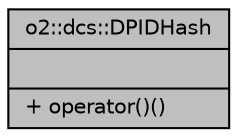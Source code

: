 digraph "o2::dcs::DPIDHash"
{
 // INTERACTIVE_SVG=YES
  bgcolor="transparent";
  edge [fontname="Helvetica",fontsize="10",labelfontname="Helvetica",labelfontsize="10"];
  node [fontname="Helvetica",fontsize="10",shape=record];
  Node1 [label="{o2::dcs::DPIDHash\n||+ operator()()\l}",height=0.2,width=0.4,color="black", fillcolor="grey75", style="filled", fontcolor="black"];
}
